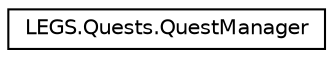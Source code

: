 digraph "Graphical Class Hierarchy"
{
 // LATEX_PDF_SIZE
  edge [fontname="Helvetica",fontsize="10",labelfontname="Helvetica",labelfontsize="10"];
  node [fontname="Helvetica",fontsize="10",shape=record];
  rankdir="LR";
  Node0 [label="LEGS.Quests.QuestManager",height=0.2,width=0.4,color="black", fillcolor="white", style="filled",URL="$classLEGS_1_1Quests_1_1QuestManager.html",tooltip=" "];
}
